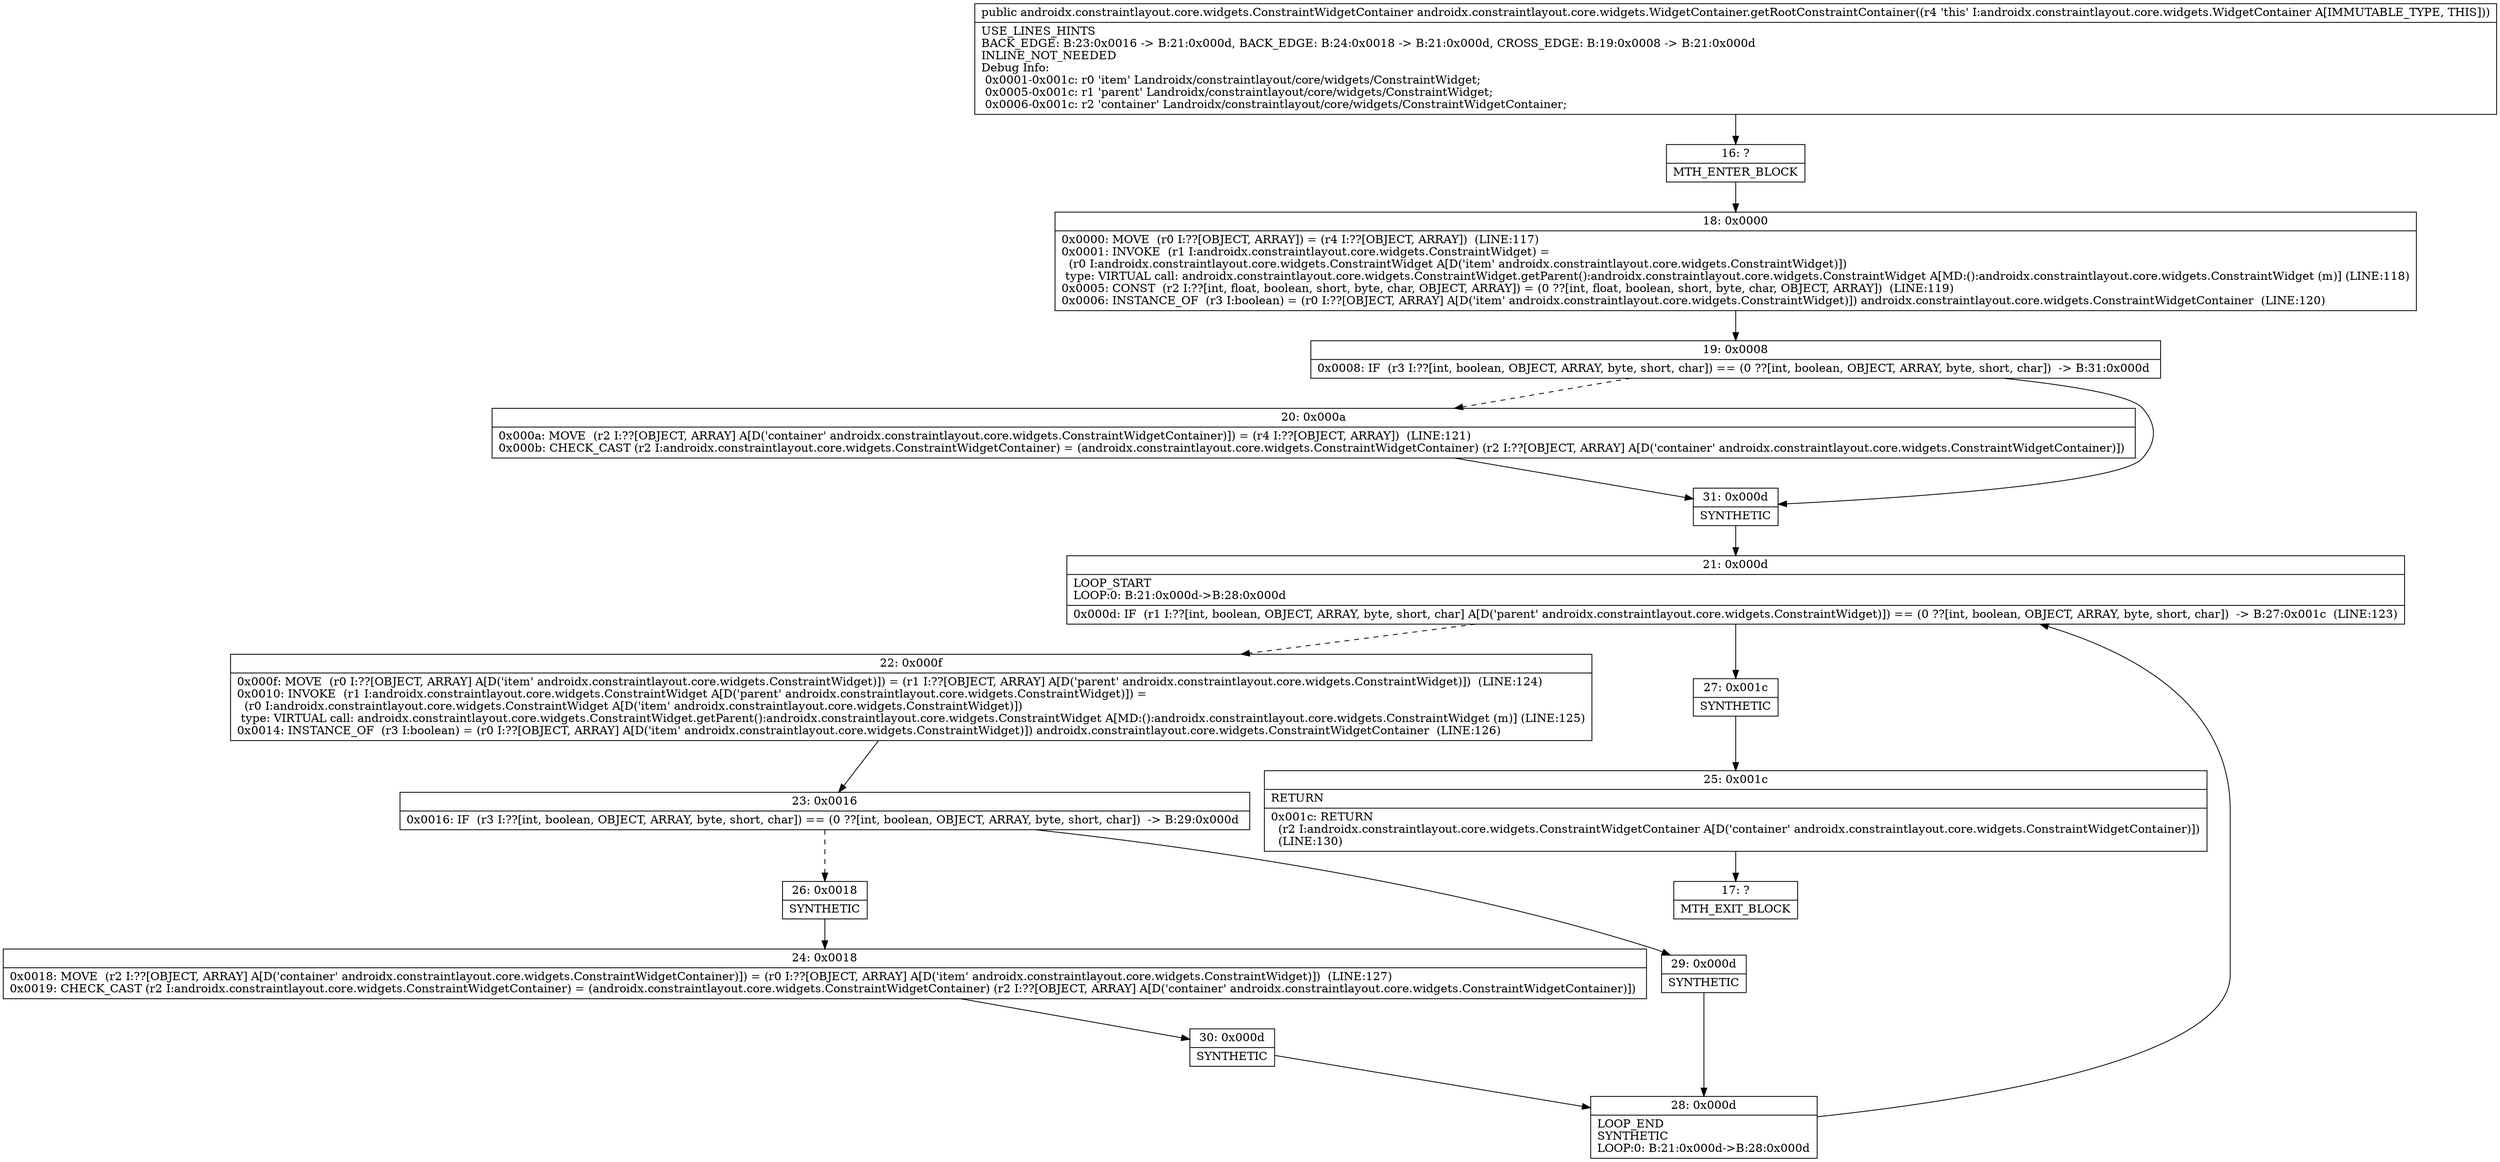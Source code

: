 digraph "CFG forandroidx.constraintlayout.core.widgets.WidgetContainer.getRootConstraintContainer()Landroidx\/constraintlayout\/core\/widgets\/ConstraintWidgetContainer;" {
Node_16 [shape=record,label="{16\:\ ?|MTH_ENTER_BLOCK\l}"];
Node_18 [shape=record,label="{18\:\ 0x0000|0x0000: MOVE  (r0 I:??[OBJECT, ARRAY]) = (r4 I:??[OBJECT, ARRAY])  (LINE:117)\l0x0001: INVOKE  (r1 I:androidx.constraintlayout.core.widgets.ConstraintWidget) = \l  (r0 I:androidx.constraintlayout.core.widgets.ConstraintWidget A[D('item' androidx.constraintlayout.core.widgets.ConstraintWidget)])\l type: VIRTUAL call: androidx.constraintlayout.core.widgets.ConstraintWidget.getParent():androidx.constraintlayout.core.widgets.ConstraintWidget A[MD:():androidx.constraintlayout.core.widgets.ConstraintWidget (m)] (LINE:118)\l0x0005: CONST  (r2 I:??[int, float, boolean, short, byte, char, OBJECT, ARRAY]) = (0 ??[int, float, boolean, short, byte, char, OBJECT, ARRAY])  (LINE:119)\l0x0006: INSTANCE_OF  (r3 I:boolean) = (r0 I:??[OBJECT, ARRAY] A[D('item' androidx.constraintlayout.core.widgets.ConstraintWidget)]) androidx.constraintlayout.core.widgets.ConstraintWidgetContainer  (LINE:120)\l}"];
Node_19 [shape=record,label="{19\:\ 0x0008|0x0008: IF  (r3 I:??[int, boolean, OBJECT, ARRAY, byte, short, char]) == (0 ??[int, boolean, OBJECT, ARRAY, byte, short, char])  \-\> B:31:0x000d \l}"];
Node_20 [shape=record,label="{20\:\ 0x000a|0x000a: MOVE  (r2 I:??[OBJECT, ARRAY] A[D('container' androidx.constraintlayout.core.widgets.ConstraintWidgetContainer)]) = (r4 I:??[OBJECT, ARRAY])  (LINE:121)\l0x000b: CHECK_CAST (r2 I:androidx.constraintlayout.core.widgets.ConstraintWidgetContainer) = (androidx.constraintlayout.core.widgets.ConstraintWidgetContainer) (r2 I:??[OBJECT, ARRAY] A[D('container' androidx.constraintlayout.core.widgets.ConstraintWidgetContainer)]) \l}"];
Node_31 [shape=record,label="{31\:\ 0x000d|SYNTHETIC\l}"];
Node_21 [shape=record,label="{21\:\ 0x000d|LOOP_START\lLOOP:0: B:21:0x000d\-\>B:28:0x000d\l|0x000d: IF  (r1 I:??[int, boolean, OBJECT, ARRAY, byte, short, char] A[D('parent' androidx.constraintlayout.core.widgets.ConstraintWidget)]) == (0 ??[int, boolean, OBJECT, ARRAY, byte, short, char])  \-\> B:27:0x001c  (LINE:123)\l}"];
Node_22 [shape=record,label="{22\:\ 0x000f|0x000f: MOVE  (r0 I:??[OBJECT, ARRAY] A[D('item' androidx.constraintlayout.core.widgets.ConstraintWidget)]) = (r1 I:??[OBJECT, ARRAY] A[D('parent' androidx.constraintlayout.core.widgets.ConstraintWidget)])  (LINE:124)\l0x0010: INVOKE  (r1 I:androidx.constraintlayout.core.widgets.ConstraintWidget A[D('parent' androidx.constraintlayout.core.widgets.ConstraintWidget)]) = \l  (r0 I:androidx.constraintlayout.core.widgets.ConstraintWidget A[D('item' androidx.constraintlayout.core.widgets.ConstraintWidget)])\l type: VIRTUAL call: androidx.constraintlayout.core.widgets.ConstraintWidget.getParent():androidx.constraintlayout.core.widgets.ConstraintWidget A[MD:():androidx.constraintlayout.core.widgets.ConstraintWidget (m)] (LINE:125)\l0x0014: INSTANCE_OF  (r3 I:boolean) = (r0 I:??[OBJECT, ARRAY] A[D('item' androidx.constraintlayout.core.widgets.ConstraintWidget)]) androidx.constraintlayout.core.widgets.ConstraintWidgetContainer  (LINE:126)\l}"];
Node_23 [shape=record,label="{23\:\ 0x0016|0x0016: IF  (r3 I:??[int, boolean, OBJECT, ARRAY, byte, short, char]) == (0 ??[int, boolean, OBJECT, ARRAY, byte, short, char])  \-\> B:29:0x000d \l}"];
Node_26 [shape=record,label="{26\:\ 0x0018|SYNTHETIC\l}"];
Node_24 [shape=record,label="{24\:\ 0x0018|0x0018: MOVE  (r2 I:??[OBJECT, ARRAY] A[D('container' androidx.constraintlayout.core.widgets.ConstraintWidgetContainer)]) = (r0 I:??[OBJECT, ARRAY] A[D('item' androidx.constraintlayout.core.widgets.ConstraintWidget)])  (LINE:127)\l0x0019: CHECK_CAST (r2 I:androidx.constraintlayout.core.widgets.ConstraintWidgetContainer) = (androidx.constraintlayout.core.widgets.ConstraintWidgetContainer) (r2 I:??[OBJECT, ARRAY] A[D('container' androidx.constraintlayout.core.widgets.ConstraintWidgetContainer)]) \l}"];
Node_30 [shape=record,label="{30\:\ 0x000d|SYNTHETIC\l}"];
Node_28 [shape=record,label="{28\:\ 0x000d|LOOP_END\lSYNTHETIC\lLOOP:0: B:21:0x000d\-\>B:28:0x000d\l}"];
Node_29 [shape=record,label="{29\:\ 0x000d|SYNTHETIC\l}"];
Node_27 [shape=record,label="{27\:\ 0x001c|SYNTHETIC\l}"];
Node_25 [shape=record,label="{25\:\ 0x001c|RETURN\l|0x001c: RETURN  \l  (r2 I:androidx.constraintlayout.core.widgets.ConstraintWidgetContainer A[D('container' androidx.constraintlayout.core.widgets.ConstraintWidgetContainer)])\l  (LINE:130)\l}"];
Node_17 [shape=record,label="{17\:\ ?|MTH_EXIT_BLOCK\l}"];
MethodNode[shape=record,label="{public androidx.constraintlayout.core.widgets.ConstraintWidgetContainer androidx.constraintlayout.core.widgets.WidgetContainer.getRootConstraintContainer((r4 'this' I:androidx.constraintlayout.core.widgets.WidgetContainer A[IMMUTABLE_TYPE, THIS]))  | USE_LINES_HINTS\lBACK_EDGE: B:23:0x0016 \-\> B:21:0x000d, BACK_EDGE: B:24:0x0018 \-\> B:21:0x000d, CROSS_EDGE: B:19:0x0008 \-\> B:21:0x000d\lINLINE_NOT_NEEDED\lDebug Info:\l  0x0001\-0x001c: r0 'item' Landroidx\/constraintlayout\/core\/widgets\/ConstraintWidget;\l  0x0005\-0x001c: r1 'parent' Landroidx\/constraintlayout\/core\/widgets\/ConstraintWidget;\l  0x0006\-0x001c: r2 'container' Landroidx\/constraintlayout\/core\/widgets\/ConstraintWidgetContainer;\l}"];
MethodNode -> Node_16;Node_16 -> Node_18;
Node_18 -> Node_19;
Node_19 -> Node_20[style=dashed];
Node_19 -> Node_31;
Node_20 -> Node_31;
Node_31 -> Node_21;
Node_21 -> Node_22[style=dashed];
Node_21 -> Node_27;
Node_22 -> Node_23;
Node_23 -> Node_26[style=dashed];
Node_23 -> Node_29;
Node_26 -> Node_24;
Node_24 -> Node_30;
Node_30 -> Node_28;
Node_28 -> Node_21;
Node_29 -> Node_28;
Node_27 -> Node_25;
Node_25 -> Node_17;
}

